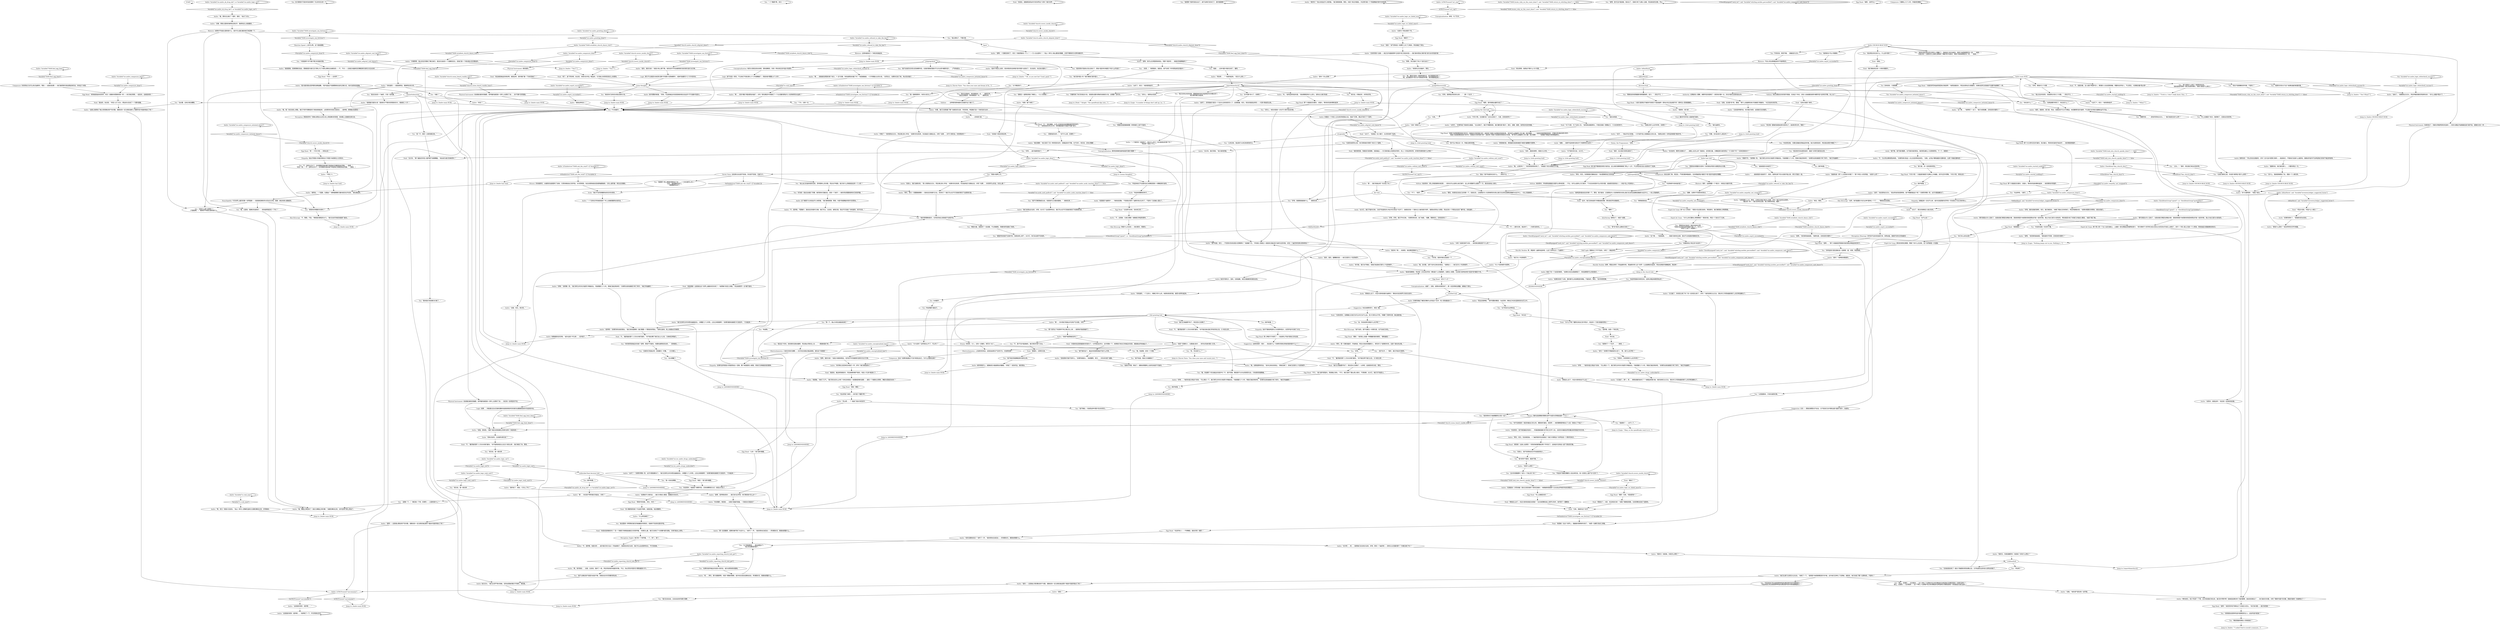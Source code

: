 # ICE / ANDRE
# Talking to the speedfreaks' leader
# ==================================================
digraph G {
	  0 [label="START"];
	  1 [label="input"];
	  2 [label="Andre: “拜托，老兄。你得替我们跟她谈谈！”他试图掩饰自己的失望。"];
	  3 [label="Andre: “哦，那你见过她了？很好，很好。”他点了点头。"];
	  4 [label="Andre: “那……你对我们的副业并没有产生动摇，对吧？”"];
	  5 [label="You: “我想好了一个名字……”（继续。）"];
	  6 [label="Acele: “就像……我想不起来俱乐部名字了的那种失忆症吗？”"];
	  7 [label="Acele: “安德烈想多了，”拿着麦克的女孩说。"];
	  8 [label="Acele: “那就这么定了。欢迎大家来到极乐迪斯科！”舞池沐浴在紫罗兰色的光线中。"];
	  9 [label="You: “我们应该谈谈，应该谈谈你所谓的‘跳舞’。”"];
	  10 [label="Egg Head: “为我的伊苏林迪老铁团来点噪音啊！”他把音量调大，然后会意地点头看着你，仿佛你显然已经按捺不住要开始跳舞了一样。"];
	  11 [label="You: 也许事情并不是你听到的那样？花点时间分析一下。"];
	  12 [label="You: Variable[\"ice.andre_logic_whitecheck_success\"]"];
	  13 [label="Variable[\"ice.andre_logic_whitecheck_success\"]", shape=diamond];
	  14 [label="!(Variable[\"ice.andre_logic_whitecheck_success\"])", shape=diamond];
	  15 [label="You: “我一直都很想问，你的头发怎么了？”"];
	  16 [label="Jump to: [Andre: \"\"Mhm?\"\"]"];
	  17 [label="Egg Head: 那个大头青年还在盯着你，轻点着头，等待你的身体开始动作……他的期望很强烈……"];
	  18 [label="Andre: Variable[\"TASK.investigate_sea_fortress\"]"];
	  19 [label="Variable[\"TASK.investigate_sea_fortress\"]", shape=diamond];
	  20 [label="!(Variable[\"TASK.investigate_sea_fortress\"])", shape=diamond];
	  21 [label="drughubbo"];
	  22 [label="Noid: “归来，我喜欢这个名字。”"];
	  23 [label="Andre: IsTaskActive(\"TASK.ask_the_wind\")--[[ Variable[ ]]"];
	  24 [label="IsTaskActive(\"TASK.ask_the_wind\")--[[ Variable[ ]]", shape=diamond];
	  25 [label="!(IsTaskActive(\"TASK.ask_the_wind\")--[[ Variable[ ]])", shape=diamond];
	  26 [label="You: “据我所知他是不会离开的。他很会爬上爬下，伙计们，你们永远抓不住他的。”"];
	  27 [label="Andre: “什么样的麻烦？”"];
	  28 [label="Andre: “是啊，他可以在塔里爬来爬去。而那个程序员……她喜欢阳极舞曲吗？”"];
	  29 [label="Andre: “狂喜振动！非常卓越！我也已经安装好了新的压缩机！”他看着角落里那个正在发出声响的夺目的黑匣子。"];
	  30 [label="Andre: “再见，警官。”"];
	  31 [label="Andre: “我们还得花点时间把设备搬进去，大概要几个小时吧。之后过来看看啊！”安德烈朝其他瘾君子们招招手。“行动起来！”"];
	  32 [label="You: “爱凡客，你一定有很多想法。”"];
	  33 [label="Jump to: [club greeting hub]"];
	  34 [label="Jump to: [club greeting hub]"];
	  35 [label="Conceptualization: 他的头发相当有未来感，很有侵略性。你有一种未来应该*如此*的感觉……"];
	  36 [label="You: “哪种？”"];
	  37 [label="Egg Head: “大家只是想在不被惊吓的情况下放些磁带！那地方的正弦波很不好！那样没人愿意跳舞的。”"];
	  38 [label="Andre: “拜托老兄，至少*考虑*一下吧。这关系到我们的生命，我们的*梦想*啊！我相信如果你听了我的解释，就会改变看法了……你们喜欢问问题，对吧？警察*热爱*问问题，那就问我吧！你就明白了！”"];
	  39 [label="Egg Head: “佩里卡纳西斯教堂是有*爱*的！阳极音乐同样很有*爱*！我获得了佩里卡纳西斯老铁团的爱，*爱*是可以超越死亡的力量！我们跳舞！！！”他使劲地摇晃着录音机，好像在测试能否把它弄坏。\n“佩里卡纳西斯教堂是有*爱*的！阳极音乐同样很有*爱*！我获得了佩里卡纳西斯老铁团伙们的爱，*爱*是可以超越死亡的力量！我们跳舞！！！”他随着节奏猛烈地挥舞着拳头。"];
	  40 [label="Andre: “我本不想这么说的，但你用别的话来暗示我*真是*太差劲了。无论如何，你还有问题吗？”"];
	  41 [label="You: “他们是外国人吗？我打赌他们是外国人。”"];
	  42 [label="Andre: “他们令人*毛骨悚然*。”"];
	  43 [label="Andre: Variable[\"TASK.look_into_church_spooks_done\"] == false"];
	  44 [label="Variable[\"TASK.look_into_church_spooks_done\"] == false", shape=diamond];
	  45 [label="!(Variable[\"TASK.look_into_church_spooks_done\"] == false)", shape=diamond];
	  46 [label="Andre: “当然了，否则我就只是另一个没文化没有钱的穷人了。这很普遍，老兄。现在的我是这样的——*还有*激进的尖刺。”"];
	  47 [label="Andre: “不是二十。”"];
	  48 [label="Andre: Variable[\"church.ravers_inside_church\"]"];
	  49 [label="Variable[\"church.ravers_inside_church\"]", shape=diamond];
	  50 [label="!(Variable[\"church.ravers_inside_church\"])", shape=diamond];
	  51 [label="Jump to: [Savoir Faire: \"You close your eyes and vacate your...\"]"];
	  52 [label="Andre: “你知道的，一个主持人，喊喊口号什么的。他很有表演天赋。能把大家带动起来。”"];
	  53 [label="Andre: Variable[\"TASK.find_egg_beat\"]"];
	  54 [label="Variable[\"TASK.find_egg_beat\"]", shape=diamond];
	  55 [label="!(Variable[\"TASK.find_egg_beat\"])", shape=diamond];
	  56 [label="Andre: “嘿，老兄！很高兴见到你。”他以一种令人费解的温和方式朝你舞动过来，非常尴尬。"];
	  57 [label="Andre: “哦老兄！他是谁，你是怎么想的？”"];
	  58 [label="Jump to: [reportthinechurch]"];
	  59 [label="You: “老实话，好像还好。非常有灵性。”"];
	  60 [label="You: “教堂方面，我取得了一些进展，不过很缓慢。苏娜的研究遇到了麻烦。”"];
	  61 [label="Andre: “你就不能把她赶走吗？”"];
	  62 [label="Andre: “你是什么意思？”"];
	  63 [label="Egg Head: 爱凡客不敢相信你刚才说的话。这让他的演奏稍微慢了那么*一点*，不过然后他又如火如荼地干了起来。"];
	  64 [label="You: “这对你很重要吗？成为一个独立的个体？”"];
	  65 [label="You: “我不确定，只是把这种*感觉*告诉你而已。”"];
	  66 [label="You: “一个*蟹男*啊，老兄！！！”"];
	  67 [label="Andre: “我听到了，朋友，它怎么了吗？”"];
	  68 [label="Noid: “不。”戴项链的那个人冷冰冰地盯着你。“你不能再承诺过之后又‘改变主意’，我们相信了你，警官。”"];
	  69 [label="Andre: “太现代，”安德烈摇了摇他的尖脑袋。“也太讽刺了。我们不需要讽刺，我们要的是*真实*。真实、准确、美丽，如同狂欢后的清晨。”"];
	  70 [label="Egg Head: “硬核！”他的脸上挂着一种愚蠢的胜利微笑。“硬核最强！”"];
	  71 [label="Andre: “一个没有名字的秘密组织？听上去像是蟹男会说的话。”"];
	  72 [label="Noid: “为什么不呢？蟹男也有自己的*想法*，来自另一个意识层面的想法！”"];
	  73 [label="Andre: “可不能叫失忆症，伙计们。”"];
	  74 [label="Egg Head: “失忆症！”"];
	  75 [label="Andre: “那是什么意思？”他在砰砰的乐声中喊着。"];
	  76 [label="Noid: “没错，应该是*你*来，警探。”脖子上挂着黄色珠子的瘾君子看着你。“对正弦波也有好处。”"];
	  77 [label="You: “麻醉剂狂……”（若有所思地点点头。）“我们到底在说什么啊？”"];
	  78 [label="Noid: “这地方就是个粪坑。”"];
	  79 [label="You: “别再装模作样的了。你在说什么？”"];
	  80 [label="Physical Instrument: 你感觉到了，阳极与阴极贯穿你的身体——你的大脚趾开始随着低音打着节拍，就像在试水一样……"];
	  81 [label="You: “我没明白你在说什么。什么是*老铁*？”"];
	  82 [label="You: “你听起来只是在随机说一些事情：爱、老铁、制造噪音。”"];
	  83 [label="Jump to: [Andre CHURCH BEAT HUB]"];
	  84 [label="Jump to: [Andre CHURCH BEAT HUB]"];
	  85 [label="Andre: “在那里要小心点，警官。记得告诉我们是怎么回事，好吗？我们会待在这里的。”\n“像往常一样——我们会待在这里。耐心地等待消息。哦耶！”"];
	  86 [label="Jump to: [Andre main HUB]"];
	  87 [label="Jump to: [Andre main HUB]"];
	  88 [label="ANDREENDSHERE"];
	  89 [label="Andre: Variable[\"ice.andre_empathy_not_resigned\"]"];
	  90 [label="Variable[\"ice.andre_empathy_not_resigned\"]", shape=diamond];
	  91 [label="!(Variable[\"ice.andre_empathy_not_resigned\"])", shape=diamond];
	  92 [label="Andre: “哦，哦！你应该拿上钥匙。我们不得不把教堂的门用挂锁锁起来，以防更多的流浪汉混进去……诺伊德，把钥匙交给警官！”"];
	  93 [label="You: “你*究竟*多大了，安德烈？”"];
	  94 [label="You: “苏娜同意了你们的夜店计划，但我答应要先帮她完成她的计划，这需要一些时间。”"];
	  95 [label="You: “没什么，我就是随便走了走，里面一个人都没有。”"];
	  96 [label="Jump to: [Andre main HUB]"];
	  97 [label="Suggestion: 记住——那座岛哪里也不会去。又不是说它会*扬帆远航*或者*消失*。别紧张。"];
	  98 [label="Egg Head: “哦耶！归来，*回到原地*！”"];
	  99 [label="Jump to: [Logic: \"Okay, so the speedfreaks want to st...\"]"];
	  100 [label="Andre: “呃……拜托，那只是蟹男啊。你是个勇敢的警察，或许你应该回去跟他谈谈。弄清楚状况，看看他想要什么。”"];
	  101 [label="Andre: 他环顾整间帐篷。“哎呀，可这座毒品实验室是维持夜总会运作*不可或缺*的部分。”"];
	  102 [label="You: “她不喜欢阳极舞蹈俱乐部的主意。”"];
	  103 [label="Andre: “不，诺伊德。他是对的……或许我们的方法从一开始就错了。我相信会有办法的，我们可以达成某种协议，不打扰到她。”"];
	  104 [label="You: “我不太确定是不是因为低音不够，但我会去问问苏娜的想法的。”"];
	  105 [label="Egg Head: 男人神秘兮兮地笑了——他选择让节拍代替自己的话语。"];
	  106 [label="Andre: “是啊——这是侵占教会财产的问题。我敢说你一定注意到海边那片*毒枭*的废弃窝点了吧？”"];
	  107 [label="Egg Head: “不行。”爱凡客环顾室内，笑容随之消失。“不行，咱们说好了要以真心相对，干得纯粹。伙计们，咱们可不能变心。”"];
	  108 [label="Egg Head: “认命！”爱凡客叫嚷着。"];
	  109 [label="You: “等一下，我以为现在就能拿到呢？”"];
	  110 [label="You: “苏娜，你对此有什么看法吗？”"];
	  111 [label="Noid: “你是说，就像德洛莉丝时代的世界这个词吗？极乐世界……”"];
	  112 [label="Acele: “但是极乐*迪斯科*……”她有些犹豫。“不是很古怪吗？迪斯科有点过时了，不是吗？已经被人遗忘了。”"];
	  113 [label="Egg Head: “听上去像是未来！”"];
	  114 [label="Andre: “现在唯一要做的就是给俱乐部命名了。能请你赏光吗，警探？”"];
	  115 [label="Andre: “我为我的朋友诺伊德的臭嘴道歉。*我*知道这不是跟警察说话的正确方式。他对当局有些抵触。”"];
	  116 [label="Andre: “更遗憾的是，那里面的混混和瘾君子都是*最糟糕*的那种。”"];
	  117 [label="Egg Head: “爱是硬核！”"];
	  118 [label="You: “抱歉，法律并不同意你的观点。”"];
	  119 [label="prepreprebuh"];
	  120 [label="You: “我不知道，我自己也嗑糊涂了……”"];
	  121 [label="Jump to: [Andre: \"\"Yes?\"\"]"];
	  122 [label="Andre: “那可真是太令人沮丧了。当我说我们期望法律能对爱、团结和佩里卡纳西斯老铁团更加开放一些的时候，我以为自己是为大家说的。特别是因为有了你我们才能进入教堂。”他四下看了看。"];
	  123 [label="Jump to: [Andre main HUB]"];
	  124 [label="Andre: “我跟你说，他们就在那儿……只要你再去一次。”"];
	  125 [label="Andre: Variable[\"TASK.investigate_sea_fortress\"]"];
	  126 [label="Variable[\"TASK.investigate_sea_fortress\"]", shape=diamond];
	  127 [label="!(Variable[\"TASK.investigate_sea_fortress\"])", shape=diamond];
	  128 [label="You: “我把那个程序员赶出去了，她不会再打扰你们了。是时候跳舞了！”"];
	  129 [label="Andre: “真的吗？”他从未如此开心地笑着。“我们都很感激，警官。你是个真正的盟友，并且预示着一个*阳极舞曲*新时代的到来。”"];
	  130 [label="Noid: “你真是个疯狂的狗杂种。”"];
	  131 [label="Andre: “又见面了。你改变主意了吗？你一定改变主意了，对吗？”他的发梢又尖又白，漂白剂几乎把他面前镜子上的牙刷溶解光了。"];
	  132 [label="You: “从表面看来，只有劝诫和祈祷。”"];
	  133 [label="Noid: “凡客说得对，如果嫌太长他们也可以叫它永不止战。至少它很与众不同，*唤醒*了某种东西，象征着凯旋。”"];
	  134 [label="You: 开始用脚打着拍子。"];
	  135 [label="Andre: 他的手掌有力，湿润，也很温暖。他在试着展现和激发自信。"];
	  136 [label="You: “我之后会考虑的，但我想先问你几个问题。”（现在不行。）"];
	  137 [label="Andre: “就是这种劲头！”"];
	  138 [label="Esprit de Corps: 那个女人对他说：“很高兴在这里见到你，特别顾问。我们都很担心荣誉警督。”"];
	  139 [label="Andre: “是啊。”他忧郁地耸耸肩。“我想也是，还有别的问题吗？”"];
	  140 [label="Andre: Variable[\"ice.andre_refused_to_take_the_key\"]"];
	  141 [label="Variable[\"ice.andre_refused_to_take_the_key\"]", shape=diamond];
	  142 [label="!(Variable[\"ice.andre_refused_to_take_the_key\"])", shape=diamond];
	  143 [label="Andre: “我想展示我的头发：我他妈才不管你觉得我有多大，我就是二十岁！”"];
	  144 [label="Andre: “嗯……但她就在那里的某个地方，*一定*没错。你检查那些机器了吗？”他歪着脑袋，一只手摸着尖尖的头发。“总而言之，如果你见到了她，务必告诉我们……”"];
	  145 [label="Andre: Variable[\"ice.andre_logic_wc_failed_once\"]"];
	  146 [label="Variable[\"ice.andre_logic_wc_failed_once\"]", shape=diamond];
	  147 [label="!(Variable[\"ice.andre_logic_wc_failed_once\"])", shape=diamond];
	  148 [label="Logic: 那只不过是因为你经常沉醉于所谓的‘优质麻醉剂’。戒掉可能要花*几个月*的时间。"];
	  149 [label="Composure: 说话？如果你能通过*行动*来表达自己，为什么还要说话呢？"];
	  150 [label="decision1hub"];
	  151 [label="Kim Kitsuragi: 警督什么也没说——他在看你，观察你。"];
	  152 [label="Noid: “*而且*还短。*而且*让人难忘！”"];
	  153 [label="Kim Kitsuragi: “当然，他可能要在*复仇女神*里挣扎一下了……”警督自言自语到。"];
	  154 [label="You: “我不打算把她赶出去，但是我可以试着说服她。”（继续任务。）"];
	  155 [label="Jump to: [Andre: \"\"Oh, so you met her? Good, good.\"\"]"];
	  156 [label="Egg Head: 那个大脑袋还在看你，点着头，等待你的身体舞动起来……"];
	  157 [label="Jump to: [Andre main HUB]"];
	  158 [label="Andre: “真的吗？嗯……有意思。他在教堂里做什么？”"];
	  159 [label="You: “别担心，我不觉得他会在乎你或者其他人。”"];
	  160 [label="Rhetoric: 不走心的出售看起来并不值得购买。"];
	  161 [label="Physical Instrument: 感觉很好。"];
	  162 [label="Andre: Variable[\"ice.andre_altgreet_cool_dance\"]"];
	  163 [label="Variable[\"ice.andre_altgreet_cool_dance\"]", shape=diamond];
	  164 [label="!(Variable[\"ice.andre_altgreet_cool_dance\"])", shape=diamond];
	  165 [label="Andre: “你好，我是安德烈，很高兴认识你。”"];
	  166 [label="Composure: 他往后靠了靠，用坚定、严肃的眼神看着你，任你想象那些*瘾君子*和*混混*到底有多糟糕。"];
	  167 [label="Andre: “我就知道！那个人又回来问问题了！”那个年轻人对你笑着。“会是什么呢？”"];
	  168 [label="Jump to: [ANDREENDSHERE]"];
	  169 [label="You: “老实说，我一直在想……”"];
	  170 [label="Noid: “不。”戴项链的那个人冷冰冰地盯着你。“你不能在掏光我们所有的钱之后。又‘改变主意’。”"];
	  171 [label="Egg Head: “相信！”爱凡客叫嚷着。"];
	  172 [label="You: [离开帐篷。]"];
	  173 [label="You: “去做你们的副业吧，但我要分一杯羹。”（允许建立。）"];
	  174 [label="Andre: “哦，认真的吗？！”你的笑容渐渐消失了。“你就是个彻头彻尾的大坏蛋。”"];
	  175 [label="club greeting hub"];
	  176 [label="You: （观察他的动作。）“你干什么呢，安德烈？”"];
	  177 [label="Andre: “还有阿西尔·伯格——她正在外面做某种*正经的*前卫音波试验——我们喜欢把自己看作是‘音乐派对的组织者’。”"];
	  178 [label="Andre: “我很遗憾，但事情确实如此。遗憾是因为我们正打算让马丁内斯以拥有全加姆洛克——不，不对——全瑞瓦肖最疯狂的舞蹈俱乐部的方式出名呢……”"];
	  179 [label="Andre: “警官，你真的应该自己去判断一下。但请记住，正是那些令人毛骨悚然的东西让我们无法将这座教堂重建为社区中心，一处心灵避难所。”"];
	  180 [label="You: “好吧，那就问几个问题……”"];
	  181 [label="You: “教堂的状况如何？我还没进去过呢。”\n“阿西尔告诉我说诺伊德把门锁上了。为什么？”\n“你在门上挂了一把锁吗？”"];
	  182 [label="Jump to: [Andre CHURCH BEAT HUB]"];
	  183 [label="Andre: “嗯……但你*确实*看到那些机器了，对吗？那在教堂中间摆成了一个仪式圈的那些令人毛骨悚然的水盆呢？”"];
	  184 [label="Andre: “哦老兄，你是指蟹男吗！他是谁？你有什么想法？”"];
	  185 [label="Andre: IsTHCPresent(\"art_cop\")"];
	  186 [label="IsTHCPresent(\"art_cop\")", shape=diamond];
	  187 [label="!(IsTHCPresent(\"art_cop\"))", shape=diamond];
	  188 [label="Andre: Variable[\"ice.andre_greeting_done\"]"];
	  189 [label="Variable[\"ice.andre_greeting_done\"]", shape=diamond];
	  190 [label="!(Variable[\"ice.andre_greeting_done\"])", shape=diamond];
	  191 [label="You: “爱凡客是什么情况？我想和他谈谈。”\n“我知道诺伊德有一套正弦波的理论，但爱凡客是什么情况？”"];
	  192 [label="You: “关于那座教堂……我去查看过了。”\n“我又来谈教堂的事了。”"];
	  193 [label="Jump to: [Andre main HUB]"];
	  194 [label="Noid: “对我来说这是我最喜欢的部分了。化学是如此伟大，此外想象一下，如果我们有自己的毒品实验室，就能做出所有毒品了。”"];
	  195 [label="You: “我*可以*再去试一次，带着法律的铁锤。”"];
	  196 [label="Andre: “不，诺伊德。不要锤子。我肯定还有替代方案。我们可以，比如说，做笔交易，答应不打扰她？你知道的，和平共存。”"];
	  197 [label="You: “在她完成研究之前，你们得和她共享那个地方几个星期。”"];
	  198 [label="You: “我没有时间去感觉良好，我是个非常忙碌的执法官。”"];
	  199 [label="Noid: “看到了？”"];
	  200 [label="Andre: Variable[\"TASK.locate_ruby_on_the_coast_done\"]  and  Variable[\"TASK.return_to_whirling_done\"] == false"];
	  201 [label="Variable[\"TASK.locate_ruby_on_the_coast_done\"]  and  Variable[\"TASK.return_to_whirling_done\"] == false", shape=diamond];
	  202 [label="!(Variable[\"TASK.locate_ruby_on_the_coast_done\"]  and  Variable[\"TASK.return_to_whirling_done\"] == false)", shape=diamond];
	  203 [label="Kim Kitsuragi: “不，警探。不是。”警督望向教堂的大门。“我们应该尽快赶到褴褛飞旋去。”"];
	  204 [label="Andre: “是的——这是被占领的教会财产问题。我敢说你一定注意到海边那片*毒枭*的废弃窝点了吧？”"];
	  205 [label="You: “听起来他们不会喜欢自己的教堂里有一间舞蹈俱乐部的。”"];
	  206 [label="soona thoughts"];
	  207 [label="dec hub"];
	  208 [label="undecided final decision hub"];
	  209 [label="Noid: “不。”戴项链的那个人冷冰冰地盯着你。“你不能在榨干我们之后，又‘改变主意’。”"];
	  210 [label="Andre: “好嘞！”他咧嘴一笑。“我们得花点时间才能把行李搬进去。可能需要几个小时。等我们搞定再来吧！”安德烈向其他瘾君子挥了挥手。“咱们开始搬吧！”"];
	  211 [label="Acele: “我们不会同意蟹男说的任何东西的。”"];
	  212 [label="Andre: 安德烈跳起了癫狂的舞步以庆祝这个名字，有人把音量调大了。"];
	  213 [label="You: 与他握手。"];
	  214 [label="Andre: “这是我的老铁：诺伊德……”"];
	  215 [label="Volition: 他在试图迎合你的保守程度。在他这个年纪，没有人会板着脸使用*麻醉剂狂*这样的字眼，别上当了！"];
	  216 [label="You: “我会去调查的。再多跟我说一点。”（接受任务。）\n“我会去调查的。再多跟我说一点。”（接受任务。）"];
	  217 [label="Empathy: 安德烈显然很高兴你能把他当一回事，整个帐篷里的人都是，男孩们交换着愉悦的眼神。"];
	  218 [label="Volition: 他说得对，那么多疑惑都有待回答……但你也可以选择让他们离开。这么多问题都可以留到下一次，甚至找其他人再问。"];
	  219 [label="You: “不，这样太过分了。任何理智的组织都不希望他们的教堂如此荒唐。”（继续。）\n“转念一想——不，这样太过分了。任何理智的组织都不希望他们的教堂如此荒唐。”（继续。）"];
	  220 [label="Noid: “为了大家，为了全体人员。”他的朋友握紧拳头，手里还拿着一把螺丝刀，十分支持的样子。"];
	  221 [label="Jump to: [Logic: \"A number of things don't add up. Le...\"]"];
	  222 [label="Andre: “哼。”他听起来有些失望。“但如果教堂有什么变化，请务必让我们知道……”"];
	  223 [label="You: “好消息！我设法说服了苏娜，她同意你们搬进去，但有一个条件——她的项目需要借用你们的扬声器。”"];
	  224 [label="Andre: “但他很有可能不安好心。”安德烈摇摇头。“他是蟹男，老兄……对社会也是个威胁。”"];
	  225 [label="Noid: “真遗憾！在这个世界上，我最喜欢那两样东西了。”他把一包螺钉丢进工具箱。"];
	  226 [label="justgetthisoverwith"];
	  227 [label="Noid: “不，但是你看，没人喜欢*喝酒*的人，醉酒的人总会招惹事端，想要攻击所有人。不过现在，大家都会嗑*思必得*……”"];
	  228 [label="You: “现在不是跳舞的好时候，不是吗？”"];
	  229 [label="You: “教堂里面的那些人究竟是谁？”"];
	  230 [label="Andre: “没错，那是立国党的美特拉语名字。我感觉这么说挺酷的。”"];
	  231 [label="Empathy: 他并不像他希望你认为的那样高兴，反而声音中充满了关切。"];
	  232 [label="Jump to: [ANDREENDSHERE]"];
	  233 [label="Andre: “拜托，把一切都准备好，开始制造，然后分发给有需要的人，得花好几个星期的时间。这是个漫长的过程。”"];
	  234 [label="Andre: “不，它必须比硬核更加响亮。”安德烈意识到这一点之后显得有些担忧。“没错，必须必*硬核最强*还要响亮，比那个场面还要响亮！”"];
	  235 [label="Jump to: [club greeting hub]"];
	  236 [label="Esprit de Corps: 那你的老铁在哪里，警探？你什么也没有。这个世界都是一片寂静。"];
	  237 [label="Andre: “你看，我们已经跑遍了整个加姆洛克北部，寻找场地，希望能打造一个新的音乐派对……”"];
	  238 [label="Noid: “我会的，执法官。”年轻人点了点头，把钻夹头扔进了一个塑料容器。"];
	  239 [label="Esprit de Corps: 两个男人和一个女人站在海滩上，上面是一排长期被战争摧残的房子。“菲尔德电气”的字样已经从世纪之交的滨水开发区上剥落了。其中一个男人肩上扛着一个小男孩。男孩抬起头看着褪色的标识。"];
	  240 [label="You: “事情就是如此。”"];
	  241 [label="Andre: “这个嘛……”他停顿了一会了。“我们也很抱歉，还有别的问题吗？”"];
	  242 [label="Andre: Variable[\"ice.andre_composure_initiated_dance\"]"];
	  243 [label="Variable[\"ice.andre_composure_initiated_dance\"]", shape=diamond];
	  244 [label="!(Variable[\"ice.andre_composure_initiated_dance\"])", shape=diamond];
	  245 [label="Andre: “是的，是的。最糟糕的是——他们还很令人*毛骨悚然*。”"];
	  246 [label="Jump to: [Andre hair hub]"];
	  247 [label="You: “实际上，他告诉我他一点也不介意开夜店的事。”"];
	  248 [label="Andre: Variable[\"ice.andre_composure_done\"]"];
	  249 [label="Variable[\"ice.andre_composure_done\"]", shape=diamond];
	  250 [label="!(Variable[\"ice.andre_composure_done\"])", shape=diamond];
	  251 [label="Electrochemistry: 上岛是你的命运，这是自由意志产生的行为。对选择说是！"];
	  252 [label="You: “那*你*是怎么跟他交流的？”"];
	  253 [label="Jump to: [Andre main HUB]"];
	  254 [label="Andre: Variable[\"church.soona_heard_rumble_hum\"]"];
	  255 [label="Variable[\"church.soona_heard_rumble_hum\"]", shape=diamond];
	  256 [label="!(Variable[\"church.soona_heard_rumble_hum\"])", shape=diamond];
	  257 [label="You: “我就……过来*报告*我的见闻了，蟹男。”"];
	  258 [label="You: “她*非常*不喜欢，极其不屑。”"];
	  259 [label="Noid: “现在想想，我想这不算什么*大*问题。”"];
	  260 [label="You: “好吧……或许我感觉到了。”"];
	  261 [label="Noid: “但这就是毒品的用处啊。就是这样。是时候扩展一下你的思维了！”"];
	  262 [label="Jump to: [Andre CHURCH BEAT HUB]"];
	  263 [label="Andre: “你知道的——就是美特拉。跟美特拉有关的。”"];
	  264 [label="You: （点头。）“很好，现在我们来谈点别的吧。”"];
	  265 [label="You: “这太愚蠢了。”"];
	  266 [label="Noid: “不。”戴项链的那个人冷冰冰地盯着你。“你不能在瞒了我们这么久之后，又继续压榨我们。”"];
	  267 [label="Andre: “50%如何？这样相当公平了，可以吗？”"];
	  268 [label="Suggestion: 这感觉很好，很对……但这是什么？安德烈究竟在用他的肢体做*什么*？！"];
	  269 [label="Interfacing: 我明白了。他是个谜题。"];
	  270 [label="Andre: “令人*毛骨悚然*的那种。”"];
	  271 [label="You: “*闹鬼事件*并不属于警方的调查范围。”"];
	  272 [label="Andre: CheckEquipped(\"neck_tie\")  and  Variable[\"whirling.necktie_personified\"]  and  Variable[\"ice.andre_composure_said_dance\"]"];
	  273 [label="CheckEquipped(\"neck_tie\")  and  Variable[\"whirling.necktie_personified\"]  and  Variable[\"ice.andre_composure_said_dance\"]", shape=diamond];
	  274 [label="!(CheckEquipped(\"neck_tie\")  and  Variable[\"whirling.necktie_personified\"]  and  Variable[\"ice.andre_composure_said_dance\"])", shape=diamond];
	  275 [label="Andre: Variable[\"ice.andre_esprit_succeeded\"]"];
	  276 [label="Variable[\"ice.andre_esprit_succeeded\"]", shape=diamond];
	  277 [label="!(Variable[\"ice.andre_esprit_succeeded\"])", shape=diamond];
	  278 [label="Andre: Variable[\"ice.acele_noid_padlock\"]  and  Variable[\"ice.andre_acele_reaction_done\"] == false"];
	  279 [label="Variable[\"ice.acele_noid_padlock\"]  and  Variable[\"ice.andre_acele_reaction_done\"] == false", shape=diamond];
	  280 [label="!(Variable[\"ice.acele_noid_padlock\"]  and  Variable[\"ice.andre_acele_reaction_done\"] == false)", shape=diamond];
	  281 [label="Andre: CheckItemGroup(\"speed\")  or  CheckItemGroup(\"pyrholidon\")"];
	  282 [label="CheckItemGroup(\"speed\")  or  CheckItemGroup(\"pyrholidon\")", shape=diamond];
	  283 [label="!(CheckItemGroup(\"speed\")  or  CheckItemGroup(\"pyrholidon\"))", shape=diamond];
	  284 [label="Acele: “伙计们，我们不能叫归来。已经不知道有多少地方叫归来这个名字了。加姆洛克有一个康米主义者的娱乐场所，我朋友经常出入那里，而且还有一个特别出名的广播节目，你知道的……”"];
	  285 [label="Jump to: [Andre: \"\"I asked Noid to install a measure...\"]"];
	  286 [label="Jump to: [Andre: \"\"Truth is, I don't really know. Non...\"]"];
	  287 [label="Andre: “他是个安静的人，主要通过音乐……和司仪的身份跟人交流。”"];
	  288 [label="You: “是啊，我*无法*驱逐她。我试过了，但她引用了过路人法案，而且她说的没错，所以……”"];
	  289 [label="Andre: “我们会想出办法的，对吧，伙计们？达成某种协议，我们可以在不打扰她的情况下经营俱乐部。”"];
	  290 [label="Andre: 他笑得很开心，就像他的大脑袋朋友的翻版。“好极了！祝你好运，我的朋友。”"];
	  291 [label="Noid: “真是遗憾！这是我在这个世界上最喜欢的东西了！”他把锤子扔回工具箱。“而且她竟然*一点*都不喜欢。”"];
	  292 [label="Drama: 像你这般勇敢的警察当然不会因为恐惧就逃避一个凡人！"];
	  293 [label="Noid: “没关系，”那个偏执的年轻人粗声粗气地嘟囔着。“他会成为我们的麻烦吗？”"];
	  294 [label="Andre: “你会懂的，相信我……当我们准备好装备，一切就会水涨船高了……”"];
	  295 [label="Savoir Faire: 这些家伙永远抓不到他。你也抓不到他。无能为力。"];
	  296 [label="Andre: “别担心。我们会解决的。”男人热情地点点头，然后凑过来小声说：“如果共存没有用，你总能用武力请她出去，对吧？如果……你觉得可以的话。你怎么看？”"];
	  297 [label="Andre: “感激不尽。”他咧嘴一笑。“我们得花点时间才能把行李搬进去。可能需要几个小时。等我们搞定再来吧！”安德烈向其他瘾君子挥了挥手。“咱们开始搬吧！”"];
	  298 [label="Noid: “得了，放下矜持吧，执法官。你绝对会*爱上*毒品的，它们能让你获得至高无上的感觉。”"];
	  299 [label="Andre: “你说？”"];
	  300 [label="Andre: “美特拉。一个国家。在蒙迪？”他眯着眼睛打量你是否在开玩笑。“就在蒙迪洲。”"];
	  301 [label="Andre hair hub"];
	  302 [label="Jump to: [soona thoughts]"];
	  303 [label="Andre: Variable[\"ice.ice_andre_drugs_undecided\"]"];
	  304 [label="Variable[\"ice.ice_andre_drugs_undecided\"]", shape=diamond];
	  305 [label="!(Variable[\"ice.ice_andre_drugs_undecided\"])", shape=diamond];
	  306 [label="You: [离开帐篷。]"];
	  307 [label="Acele: “叶科卡塔，生态重灾区？这也太变态了，凡客。还有别的吗？”"];
	  308 [label="You: “极乐迪斯科。”"];
	  309 [label="Andre: “……还有爱凡客。”"];
	  310 [label="Egg Head: “还为了人才！”"];
	  311 [label="Egg Head: “瘾君子！”"];
	  312 [label="Perception: 那是斑秃吗？很难从那些尖尖的头发上得到确切的答案，但他看上去像是在掉头发。"];
	  313 [label="Jump to: [Noid: \"\"Alright.\" The speedfreak dips into...\"]"];
	  314 [label="Andre: “好吧，做你该做的事吧，老兄，我们相信你。”他看了看自己的老铁们，然后笑着看向你。“如果你需要任何帮助，请告诉我们。”"];
	  315 [label="Andre: CheckEquipped(\"neck_tie\")  and  Variable[\"whirling.necktie_personified\"]  and  Variable[\"ice.andre_composure_said_dance\"]"];
	  316 [label="CheckEquipped(\"neck_tie\")  and  Variable[\"whirling.necktie_personified\"]  and  Variable[\"ice.andre_composure_said_dance\"]", shape=diamond];
	  317 [label="!(CheckEquipped(\"neck_tie\")  and  Variable[\"whirling.necktie_personified\"]  and  Variable[\"ice.andre_composure_said_dance\"])", shape=diamond];
	  318 [label="Half Light: 稍微动几下吓不到你，对吧？！跳起来吧！"];
	  319 [label="Andre: “嗯，有时候会……当我，比如说，我绊了一跤，然后闯进他的地盘的时候。不过，你必须先听很多句*硬核最强*才行。”"];
	  320 [label="Andre: “然后呢……？”他紧张起来。“发生什么事儿？”"];
	  321 [label="Andre: “但你没跟他说话？”他哼了一声。“我觉得你应该回去——弄清楚状况，看看他想要什么。”"];
	  322 [label="Andre: “也许吧……呃……我想我们总会有办法的。好吧，那另一个幽灵呢——穿老太太衣服的那个？你看见她了吗？”"];
	  323 [label="You: “看来我们找到解决方案了。”"];
	  324 [label="Andre: “是啊，诺伊德说得对……我们言归正传吧。你打算拿他*怎么办*？”"];
	  325 [label="You: “想要抓到能像蜘蛛蟹一样爬墙的人是不可能的。”"];
	  326 [label="You: “我太害怕了，不敢问她……”"];
	  327 [label="You: “在我们继续之前，你说的*美特拉*是什么意思？”"];
	  328 [label="Jump to: [Andre: \"\"Yes?\"\"]"];
	  329 [label="You: “然后呢？”"];
	  330 [label="You: “你说得对，他就是个麻醉剂狂。还有他攀爬的方式！真是太可怕了。”"];
	  331 [label="Andre: “太好了！”安德烈咧嘴一笑，似乎问题就解决了。“我们还得花点时间把设备搬进去，大概要几个小时吧。之后过来看看啊！”安德烈朝其他瘾君子们招招手。“行动起来！”"];
	  332 [label="Andre: “那……我们的副业呢？你决定了吗？”"];
	  333 [label="Andre: “当然！”他会意地点点头。“我当然说的是酒吧啦，我干嘛要提起这个呢？”安德烈咧嘴一笑，似乎问题就解决了。"];
	  334 [label="Jump to: [ANDREENDSHERE]"];
	  335 [label="You: “阿西尔，你觉得用什么名字好呢？”"];
	  336 [label="naming the club hub"];
	  337 [label="You: “永不和复仇女神休战。”"];
	  338 [label="Acele: “那就这么定了。欢迎大家来到永不止战！”"];
	  339 [label="Andre: “是啊，我的兄弟！”他高兴地跳来跳去，动作却不时地被俱乐部的闪光灯打断。"];
	  340 [label="Conceptualization: 太蠢了。没错，如果未来真的来了，那一定显得相当愚蠢，就像这个家伙。"];
	  341 [label="Andre: “是的，谢谢你，爱凡客。而且，加姆洛克不乏才华横溢、未经雕琢的音乐磁带，不过我们在场馆方面确实运气不佳。”"];
	  342 [label="Andre: “我说的是教堂。而且我一点也没在夸张！哪怕是个心灵避难所，如果无人看管，也会吸引各种各样的*混混*和*瘾君子*的。”"];
	  343 [label="andrespookyhub"];
	  344 [label="You: “你刚提到说某种传道书是教堂的主人。这些传道书是谁？”"];
	  345 [label="Noid: “我打赌他肯定有一大堆问题要问。”"];
	  346 [label="Andre: “团结！”"];
	  347 [label="Andre: “说得对，就是这样！”他没有一丝讽刺地说着。"];
	  348 [label="Andre: Variable[\"ice.andre_esprit_succeeded\"]"];
	  349 [label="Variable[\"ice.andre_esprit_succeeded\"]", shape=diamond];
	  350 [label="!(Variable[\"ice.andre_esprit_succeeded\"])", shape=diamond];
	  351 [label="Egg Head: “哦耶，当然可以！”"];
	  352 [label="Andre: “他来了。”他朝朋友点点头，然后带着狡黠的笑容转向你：“你马上就能*明白*了。”"];
	  353 [label="Andre: Variable[\"ice.andre_logic_whitecheck_success\"]"];
	  354 [label="Variable[\"ice.andre_logic_whitecheck_success\"]", shape=diamond];
	  355 [label="!(Variable[\"ice.andre_logic_whitecheck_success\"])", shape=diamond];
	  356 [label="You: “不好说，我有时候也会放纵一下……”"];
	  357 [label="doing in the church hub"];
	  358 [label="Composure: 你觉得自己也可以来点迪斯科，等到——或者说如果——他们能把俱乐部运营起来的话。你有这个本事。"];
	  359 [label="Physical Instrument: 音波撞击着你的胸腔，扬声器的装配使一切听上去更好了些……但*节奏*仍然很弱。"];
	  360 [label="Logic: 如果……你能通过这台压缩机重新改道首席程序员的麦克设置接收到的可怕音频冲击。"];
	  361 [label="You: “她不喜欢这个，毒品实验室更是起不到什么作用。”"];
	  362 [label="Noid: “我的意思是，阳极音乐是很棒，但是毒品——它们真的能让你感觉非常好。你上一次有这种非常、非常好的感觉是什么时候？”"];
	  363 [label="You: “嗨，要是手里有一两瓶啤酒的话，谁还需要毒品呢？”\n“嗨，当你要探寻*阿尔古*的秘密的时候，谁还需要毒品呢？”"];
	  364 [label="Rhetoric: 这意味着他们一个都没有搞起来。"];
	  365 [label="Andre: “如果你改变了主意，随时都可以来拿教堂的钥匙。不着急的，警官。”他冲你眨眨眼。"];
	  366 [label="You: “那个房顶之下有某种不祥之事正在上演……我想他可能是嗑药了。”"];
	  367 [label="You: “我一向说话算数。”"];
	  368 [label="You: “你的意思是毒品实验室？是啊，那是不可能的。你要知道那是违法的。”（拒绝建立。）"];
	  369 [label="Andre: “诺伊德！”安德烈转向他的朋友。“我们讲讲道理吧！我们需要一个警局的好朋友。”他转过身来，脸上挂着灿烂的微笑。"];
	  370 [label="You: [离开帐篷。]"];
	  371 [label="You: “金，你会给俱乐部起什么名字呢？”"];
	  372 [label="Andre: “而且还很神秘。”他环视整间教堂，与此同时，舞池正沐浴在蓝紫色的光芒之中。"];
	  373 [label="You: 不与他握手。"];
	  374 [label="Andre main HUB"];
	  375 [label="Volition: ……这种喜悦意味着你已经接手这个案子了。"];
	  376 [label="Andre: “太好了，老兄！”他热情地拍手。"];
	  377 [label="You: “先这样吧。”[离开。]"];
	  378 [label="Empathy: 他看起来一点也不认命，或许在指望着你迟早有一天会屈从于自己的好奇心。"];
	  379 [label="Andre: Variable[\"church.ravers_inside_church\"]"];
	  380 [label="Variable[\"church.ravers_inside_church\"]", shape=diamond];
	  381 [label="!(Variable[\"church.ravers_inside_church\"])", shape=diamond];
	  382 [label="Jump to: [ANDREENDSHERE]"];
	  383 [label="Andre: “没错，老兄。绝对的。”"];
	  384 [label="Andre: Variable[\"tc.crab_man\"]"];
	  385 [label="Variable[\"tc.crab_man\"]", shape=diamond];
	  386 [label="!(Variable[\"tc.crab_man\"])", shape=diamond];
	  387 [label="Jump to: [Andre main HUB]"];
	  388 [label="Andre: “是的，我的兄弟！”他高兴地上蹿下跳，他的动作不时会被频频闪烁的俱乐部灯光打断。"];
	  389 [label="Volition: 他说得对。所有那些甜蜜的问题可以等待回答……不过，你可以选择让它们离开。下次还会有很多可以问的问题。或者甚至是其他人——来自*岛上*的其他人。"];
	  390 [label="Andre: “你完事之后回来告诉我们一声，好吗？我们就指望你了！”"];
	  391 [label="Andre: Variable[\"TASK.find_egg_beat_done\"]"];
	  392 [label="Variable[\"TASK.find_egg_beat_done\"]", shape=diamond];
	  393 [label="!(Variable[\"TASK.find_egg_beat_done\"])", shape=diamond];
	  394 [label="Andre: “是啊，一切都安排好了，老兄！你能想象有一千人？！一万人在这里吗？！”他以一种令人难以置信的蹩脚，非常不硬核的方式挥动着双手。"];
	  395 [label="Andre: Variable[\"church.ravers_inside_church\"]"];
	  396 [label="Variable[\"church.ravers_inside_church\"]", shape=diamond];
	  397 [label="!(Variable[\"church.ravers_inside_church\"])", shape=diamond];
	  398 [label="You: “我跟那个爬上横梁的黑影谈了谈——一个住在屋顶上的人！”\n“这次，我和蟹男说话了。”\n“我跟蟹男说话了。”"];
	  399 [label="You: “他当然是个麻烦——他可是个*蟹男*啊！”"];
	  400 [label="You: “她非常明确地表示，在项目完成之前她是不会离开的。”"];
	  401 [label="Andre: “如果她不介意的话……我们只想进入教堂，散播音乐的欢乐。”"];
	  402 [label="Andre: “对吧？他真的很不对劲……他究竟在教堂里干什么呢？”"];
	  403 [label="You: “爱？不，真的一点感觉都没有。”"];
	  404 [label="You: “那里有你想要的东西吗？”"];
	  405 [label="You: （遮掩一下。）“满足我一下吧，安德烈——立国党是什么？”"];
	  406 [label="You: “哦，你指哪个*非法毒品实验室*吗？不，我不同意。教堂里不允许出现邪恶勾当，只有爱和阳极舞曲。”"];
	  407 [label="You: “诺伊德，发表一下意见吧。”"];
	  408 [label="Acele: “我不管，我不喜欢蟹男，也不喜欢他的想法，他的想法都让人毛骨悚然的。下一个，请继续！”"];
	  409 [label="Jump to: [Andre main HUB]"];
	  410 [label="You: “你们怎么会在这里？”"];
	  411 [label="Noid: “团结。”"];
	  412 [label="Egg Head: “老铁就是指你的同伴，老兄！就像你有警察老铁一样——你们相互照顾，一起狂欢。这就是老铁！”"];
	  413 [label="Jump to: [Andre main HUB]"];
	  414 [label="Andre: “这是为了表达我的个性。”"];
	  415 [label="Jump to: [Logic: \"Nothing jumps out to you. Nothing o...\"]"];
	  416 [label="Andre: Variable[\"ice.andre_started_nodding\"]"];
	  417 [label="Variable[\"ice.andre_started_nodding\"]", shape=diamond];
	  418 [label="!(Variable[\"ice.andre_started_nodding\"])", shape=diamond];
	  419 [label="Composure: 只要跳上几个小时，伴着夜色舞蹈！"];
	  420 [label="Logic: 差不多是一样的，不过他们不是在第12个小时就睡着了，而是持续*整整24个小时*。"];
	  421 [label="Andre: Variable[\"ice.andre_conceptualized_hair\"]"];
	  422 [label="Variable[\"ice.andre_conceptualized_hair\"]", shape=diamond];
	  423 [label="!(Variable[\"ice.andre_conceptualized_hair\"])", shape=diamond];
	  424 [label="Jump to: [Andre main HUB]"];
	  425 [label="Andre: “拜托，老兄。你会相信谁，一个幽灵程序员还是我们？我们只想把这个世界变成一个更好的地方。”"];
	  426 [label="Andre: “那一定是蟹男，就算你被吓跑了也没什么。”他哼了一声。“我觉得你应该回去——弄清楚状况，看看他想要什么。”"];
	  427 [label="Andre: “无论如何，既然已经解决了……她看上去怎么样？我是说，在性情方面，对舞蹈俱乐部的想法？‘行’还是‘不行’？支持还是反对？”"];
	  428 [label="Noid: “太对了。”他拿起一支小锤子，仪式性地举了起来。"];
	  429 [label="Andre: “哦，舞蹈之神回来了！我在与舞蹈之神共舞！”他朝你舞动过来，动作显得不那么笨拙了。"];
	  430 [label="Andre: “仔细想想，我从来没仔细地了解过他们。我没办法给你一个准确的定论，但他们是一个相当强大的宗教组织。”"];
	  431 [label="Andre: “又见面了。那个，呃……事情进展的如何了？”他看起来很兴奋，他的发梢又尖又白。漂白剂几乎把他面前镜子上的牙刷溶解光了。"];
	  432 [label="Andre: Variable[\"ice.andre_ok_drug_lab\"]  or Variable[\"ice.andre_logic_cut\"]"];
	  433 [label="Variable[\"ice.andre_ok_drug_lab\"]  or Variable[\"ice.andre_logic_cut\"]", shape=diamond];
	  434 [label="!(Variable[\"ice.andre_ok_drug_lab\"]  or Variable[\"ice.andre_logic_cut\"])", shape=diamond];
	  435 [label="Jump to: [ANDREENDSHERE]"];
	  436 [label="You: “副业？我不知道你在说什么。”（视而不见。）"];
	  437 [label="Andre: “好吧……”他的失望之情溢于言表。“可以凑合一下。我们得花点时间才能把行李搬进去。可能需要几个小时。等我们搞定再来吧。”安德烈向其他瘾君子挥了挥手。“咱们开始搬吧！”"];
	  438 [label="Acele: “简单点如何，比如就叫俱乐部？”"];
	  439 [label="Acele: “听起来很赚钱的样子。”"];
	  440 [label="Andre: “你*大错特错*。”他摇了摇头。"];
	  441 [label="Andre CHURCH BEAT HUB"];
	  442 [label="Egg Head: “耶！！叶科卡塔——快快出发！”"];
	  443 [label="Andre: “那可真是太令人沮丧了。当我说我们期望法律能对爱、团结和佩里卡纳西斯老铁团体更加开放一些的时候，我以为自己是为大家说的。”"];
	  444 [label="Electrochemistry: 兴奋在你体内沸腾——也许你应该搞点毒品吸吸，就在这个帐篷里？！"];
	  445 [label="Andre: “拜托，老兄！只要跟她聊聊——我肯定还有替代方法。求求你了？我们可以在不打扰她的情况下运营俱乐部。”"];
	  446 [label="Andre: IsTaskActive(\"TASK.investigate_sea_fortress\")--[[ Variable[ ]]"];
	  447 [label="IsTaskActive(\"TASK.investigate_sea_fortress\")--[[ Variable[ ]]", shape=diamond];
	  448 [label="!(IsTaskActive(\"TASK.investigate_sea_fortress\")--[[ Variable[ ]])", shape=diamond];
	  449 [label="Andre: IsKimHere()"];
	  450 [label="IsKimHere()", shape=diamond];
	  451 [label="!(IsKimHere())", shape=diamond];
	  452 [label="You: “好吧，我想我还有别的主意……”（换一个名字。）"];
	  453 [label="You: “如果你放弃毒品实验室计划的话，或许会更容易说服她。”"];
	  454 [label="Andre: “是吗？怎么回事？”"];
	  455 [label="Egg Head: “欢迎所有人——不停舞蹈，直到天明！哦耶！”"];
	  456 [label="Noid: “我是说，毒品和阳极音乐。而且她两样都不喜欢。有些人*生来*就退化了。”"];
	  457 [label="Jump to: [Andre main HUB]"];
	  458 [label="You: “那里有你想要的东西吗？你的朋友阿西尔说教堂有点问题。”"];
	  459 [label="You: “或者是因为你谢顶了？”"];
	  460 [label="You: “有道理。”"];
	  461 [label="You: “老实说，我一直在想……”"];
	  462 [label="Noid: “我们正准备要开张了，现在回头已经晚了。”"];
	  463 [label="You: “你建议用什么名字好呢，安德烈？”"];
	  464 [label="Andre: “哇哦，真响亮。为整个瑞瓦肖西部建立的俱乐部吗？真是响亮！”"];
	  465 [label="Jump to: [Andre main HUB]"];
	  466 [label="Authority: 总算能有人理解，麻醉剂狂的困境了！表现地冷静一点，你也许能在这里找到伙伴。"];
	  467 [label="Andre: 你看到一个年轻人正在用牙刷漂染头发。他放下牙刷，腾出手来打了个招呼。"];
	  468 [label="Andre: “这是我的老铁：诺伊德……”他停顿了一下，手仍然悬在空中。"];
	  469 [label="Noid: 戴耳环的年轻人狐疑地盯着你。"];
	  470 [label="Andre: 他转向你：“所以你会去调查的，对吗？这*应该*是警方事务——驱逐他们。不管他们在搞什么鬼把戏，我敢说传道书不会希望他们的财产被这样使用。”"];
	  471 [label="Andre: “没错。”他的语气里没有一丝怀疑。"];
	  472 [label="You: “我想爱也*可以*很硬核……”"];
	  473 [label="Egg Head: “是啊……”那个大脑袋显然很喜欢他的朋友神秘起来的样子。"];
	  474 [label="You: “你说的话我一句也听不懂。”"];
	  475 [label="Andre: CheckItem(\"key_church_door\")"];
	  476 [label="CheckItem(\"key_church_door\")", shape=diamond];
	  477 [label="!(CheckItem(\"key_church_door\"))", shape=diamond];
	  478 [label="You: “关于教堂的门……”"];
	  479 [label="Andre: Variable[\"ice.andre_composure_done\"]"];
	  480 [label="Variable[\"ice.andre_composure_done\"]", shape=diamond];
	  481 [label="!(Variable[\"ice.andre_composure_done\"])", shape=diamond];
	  482 [label="Noid: “那就定了。大家，欢迎来到归来！”他看了看教堂周围，光线将舞池涂成了蓝紫色。"];
	  483 [label="Shivers: 风夹着雪花，从破败的走廊里吹了进来。它把你拥进自己的怀抱，冰冷而明亮。你应该很快就会回到那幅壁画旁，它的上面写着：明日近在眼前。"];
	  484 [label="You: “你跟他有过*真正的*谈话吗？”"];
	  485 [label="Andre: “哇哦！接下来呢？”"];
	  486 [label="reportthinechurch"];
	  487 [label="Egg Head: “黑暗中的线条，存在，共存！”"];
	  488 [label="Jump to: [Andre main HUB]"];
	  489 [label="You: “从来没有。我这辈子从来没有感觉好过。”"];
	  490 [label="Andre: Variable[\"ice.andre_composure_done\"]"];
	  491 [label="Variable[\"ice.andre_composure_done\"]", shape=diamond];
	  492 [label="!(Variable[\"ice.andre_composure_done\"])", shape=diamond];
	  493 [label="You: “听起来他们完全就是那种希望在教堂里听到吵闹舞曲的人！”\n“听起来他们完全就是那种希望在教堂里听到吵闹阳极舞曲的人！”"];
	  494 [label="You: “我现在明白提出异议是多么*愚蠢*了，阳极音乐*是*有爱的，佩里卡纳西斯教堂也一样。”（继续。）\n“你是对的！立国党怎么会缺乏激情呢？舞曲*是*有爱的，佩里卡纳西斯教堂也一样。”（继续。）"];
	  495 [label="Perception (Sight): 他们有一个扬声器。一个。单个。独个。"];
	  496 [label="You: “他显然很喜欢体育活动，这家伙爬起来跟怪物似的！”"];
	  497 [label="You: “听起来不像是清醒的人说出来的话，他一定是在上面产生*幻觉*了。”"];
	  498 [label="You: [离开帐篷。]"];
	  499 [label="You: [离开帐篷。]"];
	  500 [label="Jump to: [club greeting hub]"];
	  501 [label="Kim Kitsuragi: “我不会的，我不会建立一间俱乐部，也不会给它命名。”"];
	  502 [label="Noid: “很好，反正我们的想法够多了。”"];
	  503 [label="Egg Head: “过去即为未来，但未来已死！”"];
	  504 [label="Andre: “我在跳舞！”他又演示了另一种奇怪的动作，但看起来并不酷，也不流行。老实说，还有点蹩脚……"];
	  505 [label="Conceptualization: 那样软绵绵的旋转就是所谓的*跳舞*？"];
	  506 [label="Drama: 有意思，大人。还有一点像你。简写为“MC”。"];
	  507 [label="Noid: “混混！”他气愤地往一枚螺钉上吐了口唾沫，然后做起了清洁。"];
	  508 [label="Esprit de Corps: “为什么你们要担心荣誉警督？”男孩问到，然后一个浪头打了过来。"];
	  509 [label="Andre: Variable[\"TASK.establish_church_dance_club\"]"];
	  510 [label="Variable[\"TASK.establish_church_dance_club\"]", shape=diamond];
	  511 [label="!(Variable[\"TASK.establish_church_dance_club\"])", shape=diamond];
	  512 [label="Andre: 他给了你一个自信的微笑。“如果你决定去调查教堂了，你知道哪里可以找到我们。”"];
	  513 [label="Andre: 他看着脱毛的牙刷。“或许这是个坏主意……无所谓了。”"];
	  514 [label="You: “我没见到另一个幽灵，只有一些机器。”"];
	  515 [label="Conceptualization: 来吧。为了艺术。"];
	  516 [label="Andre: “好吧，好吧，我们不叫归来。”安德烈转向你，耸了耸肩。“抱歉，警察老兄。还有别的吗？”"];
	  517 [label="You: “呃，司仪是什么？”"];
	  518 [label="You: “哦，立国党。我确实知道他们……但你能帮我回忆一下吗？”"];
	  519 [label="Jump to: [Andre main HUB]"];
	  520 [label="You: “他让自己的身体保持活跃，思考精神上的问题，而且也不喝酒。我又有什么资格驱逐这样一个人呢？”"];
	  521 [label="You: “不，我*不会*驱逐她的。我们得另外想个办法。”"];
	  522 [label="Andre: “你说得对，我不相信最后的部分……听着就像是廉价的*奇幻文学*小说，总是充斥着超自然的魔法和矫揉造作的东西。”"];
	  523 [label="You: “我表示怀疑。再说了，我敢说想要爬上去抓住他是不可能的。”"];
	  524 [label="Andre: Variable[\"ice.andre_logic_done\"]"];
	  525 [label="Variable[\"ice.andre_logic_done\"]", shape=diamond];
	  526 [label="!(Variable[\"ice.andre_logic_done\"])", shape=diamond];
	  527 [label="Jump to: [Andre main HUB]"];
	  528 [label="You: “听上去像是个地方。我受够了，还是谈点别的吧。”"];
	  529 [label="You: “那么，安德烈——在你看来——这个*神化了无罪者*的古老宗教组织会希望他们的教堂里有一间俱乐部吗？”\n“那么，安德烈——在你看来——这个*神化了无罪者*的古老宗教组织会希望他们的教堂里有一间阳极音乐俱乐部吗？”"];
	  530 [label="Jump to: [ANDREENDSHERE]"];
	  531 [label="Andre: “有吗？”安德烈不再碰他的头发了。“嗯，是什么名字呢？”"];
	  532 [label="Acele: “太长了，周五的夜晚没人能记住的。”"];
	  533 [label="Egg Head: “永不止战！”"];
	  534 [label="Rhetoric: 很好。这就需要一个*意见*。你是这方面的专家。"];
	  535 [label="Egg Head: “团结！舞蹈！”"];
	  536 [label="Horrific Necktie: 是啊，释放出来吧！开始迪斯科吧。把迪斯科带入这个世界！让这座教堂活起来，然后在那里尽情舞蹈吧，狗杂种！"];
	  537 [label="Andre: “是啊。”他忧郁地耸耸肩。“我知道你不同意，还有别的问题吗？”"];
	  538 [label="You: 没有语言，只是跳舞。"];
	  539 [label="You: Variable[\"ice.andre_composure_initiated_dance\"]"];
	  540 [label="Variable[\"ice.andre_composure_initiated_dance\"]", shape=diamond];
	  541 [label="!(Variable[\"ice.andre_composure_initiated_dance\"])", shape=diamond];
	  542 [label="Andre: “哦，如果是那样的话，”他冲过来向你保证。“那就没事了。但他们还很令人*毛骨悚然*。”"];
	  543 [label="Andre: “……或者是因为我谢顶了，是的。我想在剩下的头发离开我之前，把它们黏在一起。”"];
	  544 [label="You: “归来。”"];
	  545 [label="cleanerhubsystem"];
	  546 [label="Egg Head: 那个大脑袋还在看你，点着头，等待你的身体舞动起来……他的期待非常强烈……"];
	  547 [label="Jump to: [Savoir Faire: \"You close your eyes and dream of th...\"]"];
	  548 [label="Andre: Variable[\"church.andre_church_altgreet_done\"]"];
	  549 [label="Variable[\"church.andre_church_altgreet_done\"]", shape=diamond];
	  550 [label="!(Variable[\"church.andre_church_altgreet_done\"])", shape=diamond];
	  551 [label="You: “我觉得你们只能跟蟹男生活在一起了。”"];
	  552 [label="You: “好吧，我看看我能做什么。”（继续任务。）"];
	  553 [label="You: （说谎。）“她很喜欢。我是说，谁不会呢？听听那些疯狂的脉冲！”"];
	  554 [label="Andre: “所以呢……？”他搓了搓冰冷的双手。"];
	  555 [label="Egg Head: “感受爱！全身心去感受！”闷热的帐篷把最后两个字闷住了。这条指令没有给人留下深刻的印象。"];
	  556 [label="Andre: 他点点头。“我们必须严肃对待她。否则会把她的鞋子吓掉的，相信我。”"];
	  557 [label="You: “很高兴能帮上忙。”"];
	  558 [label="Untitled hub"];
	  559 [label="You: “流星？”"];
	  560 [label="Rhetoric: 如果你不知道立国党是什么，或许可以通过煽动他们来遮掩一下。"];
	  561 [label="Andre: “他们扎根于古老的大众社会。”他顿了一下。“是佩里卡纳西斯教堂的守护者。此外他们还神化了无罪者，就是说，他们创造了整个无罪体系，不是吗？”"];
	  562 [label="Noid: “我们正准备要开张了。现在回头已经晚了，认命吧，这就是你的决定，警官。”"];
	  563 [label="Egg Head: “叶科卡塔！”大脑袋的瘾君子在舞台上叫嚷着，双手在空中挥舞。“叶科卡塔，快快出发！”"];
	  564 [label="Jump to: [club greeting hub]"];
	  565 [label="Andre: “不，这很美，又美又勇敢！就像我们希望的那样。”"];
	  566 [label="Andre: “这就让我想到了被占领的教会财产的问题。我敢说你一定注意到海岸上*麻醉剂狂*的废弃窝点了吧？”"];
	  567 [label="You: “没必要，这地方相当糟糕。”"];
	  568 [label="You: “下次，注意一点。”"];
	  569 [label="You: “警察目前有更重要的事情要做呢，孩子。”（现在不行。）"];
	  570 [label="You: “不了。”[离开。]"];
	  571 [label="Andre: “是吗？”他神秘地看着你。"];
	  572 [label="Reaction Speed: 上岛可以等。这个超级重要。"];
	  573 [label="You: “我没这个时间。到处跑的话我会腿疼，而且我必须到岛上去……”（看着帐篷门帘。）"];
	  574 [label="Andre: “归来？那是什么？！”"];
	  575 [label="Egg Head: “哦耶，是时候做出最终决定了！”"];
	  576 [label="Andre: “这个嘛……”他耸耸肩，“……他就只是待在这里，我也不太知道如何跟他交流。”"];
	  577 [label="You: “我就跑了——太吓人了。”"];
	  578 [label="Andre: “真遗憾。”他叹了口气。“我们现在该怎么办呢？你有没有看见一条摆脱困境的道路——通往一个被激光点燃的、舞蹈与团结的未来？”"];
	  579 [label="You: “她试图用一种特殊的麦克风格捕捉异常情况，但她听不到耳机里的声音。”"];
	  580 [label="Noid: “你是说音频缺失吗？”另一个瘾君子用拇指指着后方的扬声器。“你猜怎么着，我们已经有了*大规模*低阶音箱。它很可能派上用场。”"];
	  581 [label="Noid: “至少蟹男感觉是个*先进的*物种。他很坚强。他会理解的。”"];
	  582 [label="Andre: 这个瘾君子从未如此开心地笑着。“我们都很感激，警官。你是*阳极舞曲*新时代的预兆。”"];
	  583 [label="Andre: “没关系，我们同意。”他兴奋地笑着。"];
	  584 [label="You: “我想问问你关于这个装满设备的帐篷的事。”"];
	  585 [label="You: “在他给我发表了一番关于酗酒的奇怪说教之后，又开始漫无边际地大谈特谈母爱了。”"];
	  586 [label="Andre: Variable[\"ice.andre_logic_cut\"]"];
	  587 [label="Variable[\"ice.andre_logic_cut\"]", shape=diamond];
	  588 [label="!(Variable[\"ice.andre_logic_cut\"])", shape=diamond];
	  589 [label="Andre: “好吧……”他的失望之情溢于言表。“可以凑合一下。我们得花点时间才能把行李搬进去。可能需要几个小时。等我们搞定再来吧。”安德烈向其他瘾君子挥了挥手。“咱们开始搬吧！”"];
	  590 [label="Noid: “失忆症。”"];
	  591 [label="You: “瑞瓦肖西部。”"];
	  592 [label="Noid: “那就这么定了。欢迎大家来到瑞瓦肖西部！”当光线把舞池染上紫罗兰色时，他环顾了一圈教堂。"];
	  593 [label="Suggestion: 你应该顺势而行，体验一番。"];
	  594 [label="You: （我不在乎。）“很好，我们开始问问题吧。”"];
	  595 [label="Andre: “正如诺伊德所说。你对我们有恩，这是我们应该做的。”"];
	  596 [label="You: “等等，你们组织了多少个音乐派对？”"];
	  597 [label="Andre: “有很多正在准备中，警官。”"];
	  598 [label="You: “你在说什么？”"];
	  599 [label="Egg Head: “不对——全世界！”"];
	  600 [label="Noid: “此外，他们没有给房子供暖或者清理，那玩意迟早会塌掉的。”"];
	  601 [label="Andre: “我希望你能亲自去判断一下，警官。我只能说，正是那些令人毛骨悚然的东西让我们无法将这座教堂重建为社区中心，一处心灵避难所。”"];
	  602 [label="Andre: “有可能，我们也不确定。但我们知道他们很令人*毛骨悚然*。”"];
	  603 [label="Andre: “哦，没问题，当然”他冲过来向你保证，“但那些人——他们还令人*毛骨悚然*。”"];
	  604 [label="Jump to: [Andre main HUB]"];
	  605 [label="Andre: IsKimHere()  and  Variable[\"inventory.ledger_suggested_furies\"]"];
	  606 [label="IsKimHere()  and  Variable[\"inventory.ledger_suggested_furies\"]", shape=diamond];
	  607 [label="!(IsKimHere()  and  Variable[\"inventory.ledger_suggested_furies\"])", shape=diamond];
	  608 [label="Jump to: [Andre: \"\"Yes? What?\"\"]"];
	  609 [label="Andre: Variable[\"ice.andre_volition_exit_used\"]"];
	  610 [label="Variable[\"ice.andre_volition_exit_used\"]", shape=diamond];
	  611 [label="!(Variable[\"ice.andre_volition_exit_used\"])", shape=diamond];
	  612 [label="You: “哦，有道理。还有一个问题。”"];
	  613 [label="You: “我看见一道黑影爬到了横梁上，一头人形野兽！”"];
	  614 [label="You: “她说你们没有告诉我全部的计划。”"];
	  615 [label="Noid: “看看你，光荣的兄弟。”"];
	  616 [label="You: 不用言语，享受节奏。（随着音乐点头。）"];
	  617 [label="You: “还有什么是*立国党*？”\n（不要遮掩。）“我甚至不知道立国党是什么。”"];
	  618 [label="Andre: “那……你还是不赞同我们的副业，对吧？”"];
	  619 [label="Andre: Variable[\"ice.andre_logic_took_cash\"]"];
	  620 [label="Variable[\"ice.andre_logic_took_cash\"]", shape=diamond];
	  621 [label="!(Variable[\"ice.andre_logic_took_cash\"])", shape=diamond];
	  622 [label="You: “好吧。”"];
	  623 [label="Andre: “名字……”他似乎在沉思着，一只手漫不经心地摸着自己的头发。“我想出来的一切听起来都是*错误*的。”"];
	  624 [label="Soona, the Programmer: “没有。”"];
	  625 [label="Jump to: [club greeting hub]"];
	  626 [label="Andre: IsTHCPresent(\"narcomania\")"];
	  627 [label="IsTHCPresent(\"narcomania\")", shape=diamond];
	  628 [label="!(IsTHCPresent(\"narcomania\"))", shape=diamond];
	  629 [label="Encyclopedia: 今天世界上最穷的第一世界国家——但是曾经拥有伟大的远古文明。首都：泰拉科斯-皮桑缇克。"];
	  630 [label="Egg Head: “艾！”他叫嚷着，头顶上的录音机持续播放着奇怪的音乐。\n“艾！”他把录音机举过头顶，持续播放着的可能是*阳极*音乐。"];
	  631 [label="You: “*毛骨悚然*具体指的是？”"];
	  632 [label="Andre: “谢谢你，爱凡客……”"];
	  633 [label="Egg Head: “是啊！”他的同伴有节奏地点了点他巨大的头。“你们有问题——我们有答案！”"];
	  634 [label="Andre: “*太好了*，老兄！”他热情地拍手……"];
	  635 [label="Perception (Hearing): 你听到不远处有海浪打来，来势凶猛，轰隆声消失在领海基线……"];
	  636 [label="Empathy: 他似乎很高兴你能同意他关于佩里卡纳西斯主义的观点。"];
	  637 [label="You: “我不会容忍任何形式的麻醉剂狂，在我的管辖范围内不允许出现*麻醉剂狂*。”（严肃地摇头。）"];
	  638 [label="You: “我觉得你可能有点言过其实了，那些*混混*和*瘾君子*有什么好怕的？”"];
	  639 [label="Jump to: [Andre hair hub]"];
	  640 [label="crabmanhub"];
	  641 [label="You: “不——就叫归来，就这样了。”（为俱乐部命名。）"];
	  642 [label="Horrific Necktie: 耶，释放吧！迪斯科起来吧。让这个世界见识一下迪斯科！"];
	  643 [label="Physical Instrument: 音波撞击着你的胸腔，扬声器的装配使一切听上去更好了些……但还有一处明显的不足。"];
	  644 [label="You: “实际上，我想谈点别的。”"];
	  645 [label="You: “我正在用主机的时候，要塞事故的前任首席程序员苏娜出现了。”\n“我又跟苏娜交谈起来。”"];
	  646 [label="Andre: “一个程序员？真是怪了。她长什么样子？你问她夜店的事了吗？”\n“然后呢？她说了什么？”"];
	  647 [label="Andre: “好极了！”他热情地点点头，然后凑过来小声说：“如果共存没有用，你总能武力请她出去，对吧？如果……你不介意的话。你觉得如何？”"];
	  648 [label="You: “你不会相信的！我坚持着自己的立场，勇敢地盯着他，但突然——他的眼睛里喷射出了火焰！真是太了不起了！”"];
	  649 [label="Andre: “我不知道，老兄……不觉得对你来说很大的障碍吗？”他揉着下巴。“所有客人想度过一段愉快又融洽的亢奋时光的时候，还有一个幽灵样的家伙爬来爬去？”"];
	  650 [label="You: “你说得没错，只要在我嗑优质毒品的时候，我才会感觉到好。然后我会感觉*棒极了*！”"];
	  651 [label="Andre: Variable[\"TASK.establish_church_dance_club\"]"];
	  652 [label="Variable[\"TASK.establish_church_dance_club\"]", shape=diamond];
	  653 [label="!(Variable[\"TASK.establish_church_dance_club\"])", shape=diamond];
	  654 [label="Jump to: [Andre main HUB]"];
	  655 [label="Andre: Variable[\"ice.andre_reporting_church_hub_got\"]"];
	  656 [label="Variable[\"ice.andre_reporting_church_hub_got\"]", shape=diamond];
	  657 [label="!(Variable[\"ice.andre_reporting_church_hub_got\"])", shape=diamond];
	  0 -> 0
	  1 -> 394
	  2 -> 389
	  3 -> 230
	  4 -> 460
	  4 -> 366
	  5 -> 531
	  6 -> 73
	  7 -> 75
	  8 -> 22
	  9 -> 387
	  10 -> 79
	  11 -> 11
	  12 -> 12
	  12 -> 13
	  13 -> 352
	  14 -> 352
	  15 -> 413
	  17 -> 479
	  18 -> 18
	  18 -> 19
	  19 -> 388
	  20 -> 217
	  21 -> 489
	  21 -> 650
	  21 -> 197
	  21 -> 362
	  22 -> 448
	  23 -> 24
	  23 -> 23
	  24 -> 483
	  25 -> 211
	  26 -> 649
	  27 -> 579
	  28 -> 257
	  28 -> 553
	  29 -> 113
	  30 -> 381
	  31 -> 369
	  32 -> 563
	  33 -> 174
	  34 -> 174
	  35 -> 420
	  36 -> 269
	  37 -> 632
	  38 -> 633
	  39 -> 116
	  40 -> 155
	  41 -> 602
	  42 -> 342
	  43 -> 43
	  43 -> 44
	  44 -> 475
	  45 -> 29
	  46 -> 245
	  47 -> 639
	  48 -> 48
	  48 -> 49
	  49 -> 121
	  50 -> 442
	  52 -> 506
	  53 -> 53
	  53 -> 54
	  54 -> 358
	  55 -> 643
	  56 -> 519
	  57 -> 640
	  58 -> 486
	  59 -> 157
	  60 -> 26
	  61 -> 521
	  61 -> 194
	  61 -> 573
	  61 -> 287
	  62 -> 64
	  62 -> 497
	  63 -> 295
	  64 -> 45
	  65 -> 292
	  66 -> 66
	  67 -> 324
	  68 -> 461
	  69 -> 500
	  70 -> 233
	  71 -> 210
	  72 -> 407
	  73 -> 625
	  74 -> 72
	  75 -> 605
	  76 -> 595
	  77 -> 341
	  78 -> 114
	  79 -> 341
	  80 -> 440
	  81 -> 411
	  82 -> 571
	  83 -> 440
	  84 -> 440
	  85 -> 381
	  86 -> 373
	  87 -> 373
	  89 -> 89
	  89 -> 90
	  90 -> 381
	  91 -> 377
	  92 -> 312
	  93 -> 46
	  94 -> 313
	  95 -> 182
	  96 -> 373
	  97 -> 225
	  98 -> 482
	  100 -> 192
	  101 -> 193
	  102 -> 290
	  103 -> 400
	  104 -> 556
	  105 -> 268
	  106 -> 626
	  107 -> 589
	  108 -> 330
	  109 -> 232
	  110 -> 624
	  111 -> 111
	  112 -> 503
	  113 -> 592
	  114 -> 174
	  115 -> 545
	  116 -> 165
	  117 -> 410
	  118 -> 240
	  119 -> 35
	  119 -> 355
	  119 -> 40
	  119 -> 119
	  119 -> 637
	  119 -> 638
	  120 -> 542
	  121 -> 298
	  122 -> 474
	  122 -> 117
	  122 -> 239
	  123 -> 373
	  124 -> 95
	  125 -> 125
	  125 -> 126
	  126 -> 572
	  127 -> 149
	  128 -> 128
	  129 -> 129
	  130 -> 524
	  131 -> 654
	  132 -> 292
	  133 -> 371
	  134 -> 267
	  135 -> 213
	  136 -> 634
	  137 -> 373
	  138 -> 508
	  139 -> 415
	  140 -> 140
	  140 -> 141
	  141 -> 364
	  142 -> 512
	  143 -> 92
	  144 -> 386
	  145 -> 145
	  145 -> 146
	  146 -> 414
	  147 -> 98
	  148 -> 206
	  149 -> 390
	  150 -> 135
	  150 -> 569
	  150 -> 215
	  151 -> 283
	  152 -> 7
	  153 -> 532
	  154 -> 289
	  156 -> 247
	  157 -> 373
	  158 -> 356
	  159 -> 258
	  160 -> 402
	  160 -> 259
	  161 -> 261
	  162 -> 162
	  162 -> 163
	  163 -> 55
	  164 -> 428
	  165 -> 34
	  166 -> 534
	  167 -> 85
	  168 -> 87
	  169 -> 106
	  170 -> 562
	  171 -> 330
	  172 -> 434
	  173 -> 265
	  174 -> 436
	  175 -> 4
	  175 -> 109
	  175 -> 334
	  175 -> 462
	  175 -> 370
	  175 -> 406
	  175 -> 31
	  176 -> 504
	  177 -> 409
	  177 -> 596
	  178 -> 599
	  179 -> 600
	  180 -> 136
	  181 -> 277
	  182 -> 440
	  183 -> 123
	  184 -> 640
	  185 -> 185
	  185 -> 186
	  186 -> 515
	  188 -> 188
	  188 -> 189
	  189 -> 651
	  190 -> 466
	  191 -> 286
	  192 -> 655
	  193 -> 373
	  194 -> 361
	  195 -> 427
	  196 -> 400
	  197 -> 583
	  198 -> 297
	  199 -> 147
	  200 -> 200
	  200 -> 201
	  203 -> 527
	  204 -> 626
	  205 -> 439
	  206 -> 360
	  206 -> 325
	  206 -> 101
	  206 -> 614
	  207 -> 552
	  207 -> 153
	  208 -> 435
	  208 -> 172
	  208 -> 367
	  209 -> 562
	  210 -> 369
	  211 -> 71
	  212 -> 593
	  213 -> 134
	  214 -> 468
	  215 -> 598
	  215 -> 78
	  216 -> 375
	  217 -> 373
	  218 -> 570
	  218 -> 179
	  219 -> 47
	  220 -> 39
	  222 -> 156
	  223 -> 582
	  224 -> 523
	  225 -> 455
	  226 -> 552
	  226 -> 153
	  226 -> 452
	  227 -> 418
	  228 -> 202
	  229 -> 285
	  230 -> 560
	  231 -> 105
	  232 -> 87
	  233 -> 622
	  234 -> 32
	  235 -> 174
	  236 -> 82
	  237 -> 309
	  238 -> 566
	  239 -> 347
	  240 -> 138
	  241 -> 415
	  242 -> 242
	  242 -> 243
	  243 -> 50
	  244 -> 547
	  245 -> 342
	  246 -> 300
	  247 -> 649
	  248 -> 248
	  248 -> 249
	  249 -> 412
	  250 -> 271
	  251 -> 149
	  252 -> 576
	  253 -> 373
	  254 -> 254
	  254 -> 255
	  255 -> 359
	  256 -> 464
	  257 -> 320
	  258 -> 62
	  259 -> 454
	  260 -> 293
	  261 -> 206
	  262 -> 440
	  263 -> 528
	  263 -> 617
	  263 -> 404
	  263 -> 559
	  264 -> 327
	  265 -> 382
	  266 -> 368
	  267 -> 108
	  267 -> 622
	  268 -> 594
	  268 -> 175
	  269 -> 252
	  270 -> 342
	  271 -> 178
	  272 -> 272
	  272 -> 273
	  273 -> 536
	  274 -> 357
	  275 -> 275
	  275 -> 276
	  276 -> 635
	  277 -> 473
	  278 -> 278
	  278 -> 279
	  279 -> 154
	  280 -> 284
	  281 -> 281
	  281 -> 282
	  282 -> 443
	  283 -> 20
	  284 -> 516
	  287 -> 251
	  287 -> 612
	  287 -> 517
	  288 -> 288
	  289 -> 400
	  290 -> 488
	  291 -> 578
	  292 -> 648
	  292 -> 256
	  292 -> 577
	  293 -> 323
	  294 -> 426
	  295 -> 520
	  295 -> 25
	  295 -> 398
	  295 -> 246
	  296 -> 445
	  297 -> 498
	  298 -> 206
	  299 -> 373
	  300 -> 629
	  301 -> 264
	  301 -> 458
	  301 -> 459
	  301 -> 63
	  302 -> 205
	  303 -> 304
	  303 -> 303
	  304 -> 331
	  305 -> 431
	  306 -> 333
	  307 -> 69
	  308 -> 110
	  309 -> 630
	  310 -> 340
	  311 -> 507
	  312 -> 300
	  314 -> 122
	  315 -> 315
	  315 -> 316
	  316 -> 642
	  317 -> 317
	  318 -> 423
	  319 -> 104
	  320 -> 486
	  321 -> 192
	  322 -> 57
	  323 -> 556
	  324 -> 294
	  325 -> 649
	  326 -> 1
	  327 -> 262
	  328 -> 298
	  329 -> 561
	  330 -> 401
	  331 -> 171
	  332 -> 207
	  333 -> 30
	  334 -> 87
	  335 -> 437
	  336 -> 336
	  336 -> 544
	  336 -> 307
	  336 -> 591
	  337 -> 74
	  338 -> 22
	  339 -> 390
	  340 -> 558
	  341 -> 77
	  342 -> 310
	  343 -> 270
	  343 -> 631
	  344 -> 229
	  345 -> 17
	  346 -> 9
	  347 -> 38
	  348 -> 348
	  348 -> 349
	  349 -> 137
	  350 -> 235
	  351 -> 351
	  352 -> 83
	  353 -> 353
	  353 -> 354
	  354 -> 220
	  355 -> 144
	  356 -> 603
	  357 -> 496
	  357 -> 131
	  357 -> 365
	  358 -> 412
	  359 -> 253
	  360 -> 464
	  361 -> 224
	  362 -> 280
	  363 -> 226
	  364 -> 409
	  365 -> 88
	  366 -> 61
	  367 -> 330
	  368 -> 173
	  369 -> 266
	  370 -> 231
	  371 -> 501
	  372 -> 337
	  373 -> 467
	  374 -> 227
	  374 -> 228
	  374 -> 584
	  374 -> 10
	  374 -> 14
	  374 -> 180
	  374 -> 343
	  374 -> 376
	  374 -> 538
	  374 -> 190
	  374 -> 478
	  374 -> 191
	  375 -> 373
	  376 -> 216
	  377 -> 378
	  378 -> 381
	  379 -> 379
	  379 -> 380
	  380 -> 29
	  381 -> 509
	  382 -> 87
	  383 -> 86
	  384 -> 384
	  384 -> 385
	  385 -> 56
	  386 -> 183
	  387 -> 373
	  388 -> 148
	  389 -> 570
	  389 -> 179
	  390 -> 456
	  391 -> 392
	  391 -> 391
	  392 -> 464
	  393 -> 52
	  394 -> 28
	  395 -> 395
	  395 -> 396
	  396 -> 548
	  397 -> 609
	  398 -> 383
	  399 -> 554
	  400 -> 60
	  401 -> 487
	  402 -> 356
	  403 -> 293
	  404 -> 203
	  405 -> 429
	  406 -> 589
	  407 -> 590
	  408 -> 234
	  409 -> 373
	  410 -> 236
	  411 -> 345
	  412 -> 238
	  413 -> 373
	  414 -> 311
	  416 -> 416
	  416 -> 417
	  417 -> 546
	  418 -> 16
	  419 -> 419
	  420 -> 206
	  421 -> 421
	  421 -> 422
	  422 -> 339
	  423 -> 558
	  424 -> 373
	  425 -> 555
	  426 -> 192
	  427 -> 301
	  428 -> 195
	  429 -> 519
	  430 -> 328
	  430 -> 263
	  431 -> 654
	  432 -> 432
	  432 -> 433
	  433 -> 3
	  434 -> 618
	  435 -> 87
	  436 -> 332
	  437 -> 305
	  438 -> 68
	  439 -> 112
	  440 -> 38
	  441 -> 616
	  441 -> 494
	  441 -> 80
	  441 -> 81
	  441 -> 472
	  441 -> 218
	  442 -> 636
	  443 -> 474
	  443 -> 117
	  443 -> 239
	  444 -> 20
	  445 -> 400
	  446 -> 446
	  446 -> 447
	  447 -> 96
	  448 -> 225
	  449 -> 449
	  449 -> 450
	  450 -> 150
	  451 -> 283
	  452 -> 575
	  453 -> 100
	  454 -> 486
	  455 -> 321
	  456 -> 578
	  457 -> 373
	  458 -> 2
	  459 -> 543
	  460 -> 513
	  461 -> 586
	  462 -> 170
	  463 -> 623
	  464 -> 438
	  465 -> 373
	  466 -> 76
	  467 -> 164
	  468 -> 468
	  469 -> 308
	  470 -> 124
	  471 -> 38
	  472 -> 350
	  473 -> 82
	  474 -> 537
	  475 -> 476
	  475 -> 477
	  476 -> 84
	  477 -> 91
	  478 -> 15
	  479 -> 480
	  479 -> 481
	  480 -> 423
	  481 -> 314
	  482 -> 22
	  483 -> 211
	  484 -> 318
	  485 -> 291
	  486 -> 514
	  486 -> 644
	  486 -> 645
	  486 -> 613
	  486 -> 397
	  486 -> 222
	  486 -> 59
	  486 -> 93
	  486 -> 94
	  486 -> 127
	  487 -> 581
	  488 -> 373
	  489 -> 260
	  490 -> 491
	  490 -> 492
	  491 -> 161
	  492 -> 55
	  493 -> 346
	  494 -> 441
	  495 -> 322
	  495 -> 103
	  496 -> 292
	  497 -> 292
	  498 -> 167
	  499 -> 530
	  500 -> 174
	  501 -> 70
	  502 -> 33
	  503 -> 565
	  504 -> 505
	  505 -> 8
	  506 -> 251
	  506 -> 612
	  507 -> 177
	  508 -> 181
	  509 -> 510
	  509 -> 511
	  510 -> 42
	  511 -> 139
	  512 -> 88
	  513 -> 86
	  514 -> 143
	  516 -> 641
	  516 -> 451
	  517 -> 51
	  518 -> 429
	  519 -> 373
	  520 -> 223
	  521 -> 615
	  522 -> 425
	  523 -> 649
	  524 -> 525
	  524 -> 526
	  525 -> 302
	  526 -> 557
	  527 -> 373
	  528 -> 327
	  529 -> 471
	  530 -> 87
	  531 -> 335
	  532 -> 533
	  533 -> 132
	  534 -> 118
	  535 -> 399
	  536 -> 357
	  537 -> 415
	  538 -> 539
	  539 -> 540
	  539 -> 541
	  540 -> 241
	  541 -> 241
	  542 -> 342
	  543 -> 142
	  544 -> 574
	  545 -> 568
	  545 -> 457
	  545 -> 403
	  545 -> 567
	  546 -> 479
	  548 -> 549
	  548 -> 550
	  549 -> 490
	  550 -> 393
	  551 -> 258
	  552 -> 289
	  553 -> 647
	  554 -> 65
	  554 -> 324
	  555 -> 159
	  556 -> 604
	  557 -> 296
	  558 -> 372
	  558 -> 212
	  559 -> 299
	  560 -> 617
	  560 -> 404
	  560 -> 326
	  560 -> 518
	  561 -> 529
	  561 -> 204
	  561 -> 493
	  562 -> 107
	  563 -> 306
	  564 -> 174
	  565 -> 151
	  566 -> 626
	  567 -> 566
	  568 -> 237
	  569 -> 37
	  571 -> 274
	  572 -> 250
	  573 -> 444
	  574 -> 21
	  575 -> 336
	  575 -> 307
	  575 -> 591
	  576 -> 484
	  577 -> 99
	  578 -> 535
	  579 -> 580
	  580 -> 495
	  581 -> 27
	  582 -> 196
	  583 -> 524
	  584 -> 608
	  585 -> 157
	  586 -> 587
	  586 -> 588
	  587 -> 208
	  588 -> 619
	  589 -> 499
	  590 -> 5
	  591 -> 463
	  592 -> 22
	  593 -> 133
	  593 -> 175
	  594 -> 338
	  595 -> 564
	  596 -> 597
	  597 -> 363
	  598 -> 341
	  599 -> 115
	  600 -> 36
	  601 -> 600
	  602 -> 342
	  603 -> 342
	  604 -> 373
	  605 -> 606
	  605 -> 607
	  606 -> 152
	  607 -> 532
	  609 -> 610
	  609 -> 611
	  610 -> 166
	  611 -> 187
	  612 -> 120
	  613 -> 485
	  614 -> 424
	  615 -> 102
	  616 -> 160
	  617 -> 429
	  618 -> 168
	  618 -> 405
	  619 -> 620
	  619 -> 621
	  620 -> 169
	  621 -> 67
	  622 -> 209
	  623 -> 6
	  624 -> 502
	  625 -> 174
	  626 -> 627
	  626 -> 628
	  627 -> 465
	  628 -> 214
	  629 -> 617
	  629 -> 404
	  629 -> 518
	  630 -> 176
	  631 -> 601
	  632 -> 469
	  633 -> 344
	  634 -> 374
	  635 -> 473
	  636 -> 219
	  637 -> 244
	  638 -> 41
	  639 -> 300
	  640 -> 329
	  640 -> 585
	  640 -> 58
	  641 -> 97
	  642 -> 423
	  643 -> 464
	  644 -> 221
	  645 -> 646
	  646 -> 205
	  647 -> 445
	  648 -> 522
	  649 -> 158
	  649 -> 551
	  650 -> 198
	  651 -> 652
	  651 -> 653
	  652 -> 430
	  653 -> 130
	  654 -> 373
	  655 -> 656
	  655 -> 657
	  656 -> 453
	  657 -> 319
}

